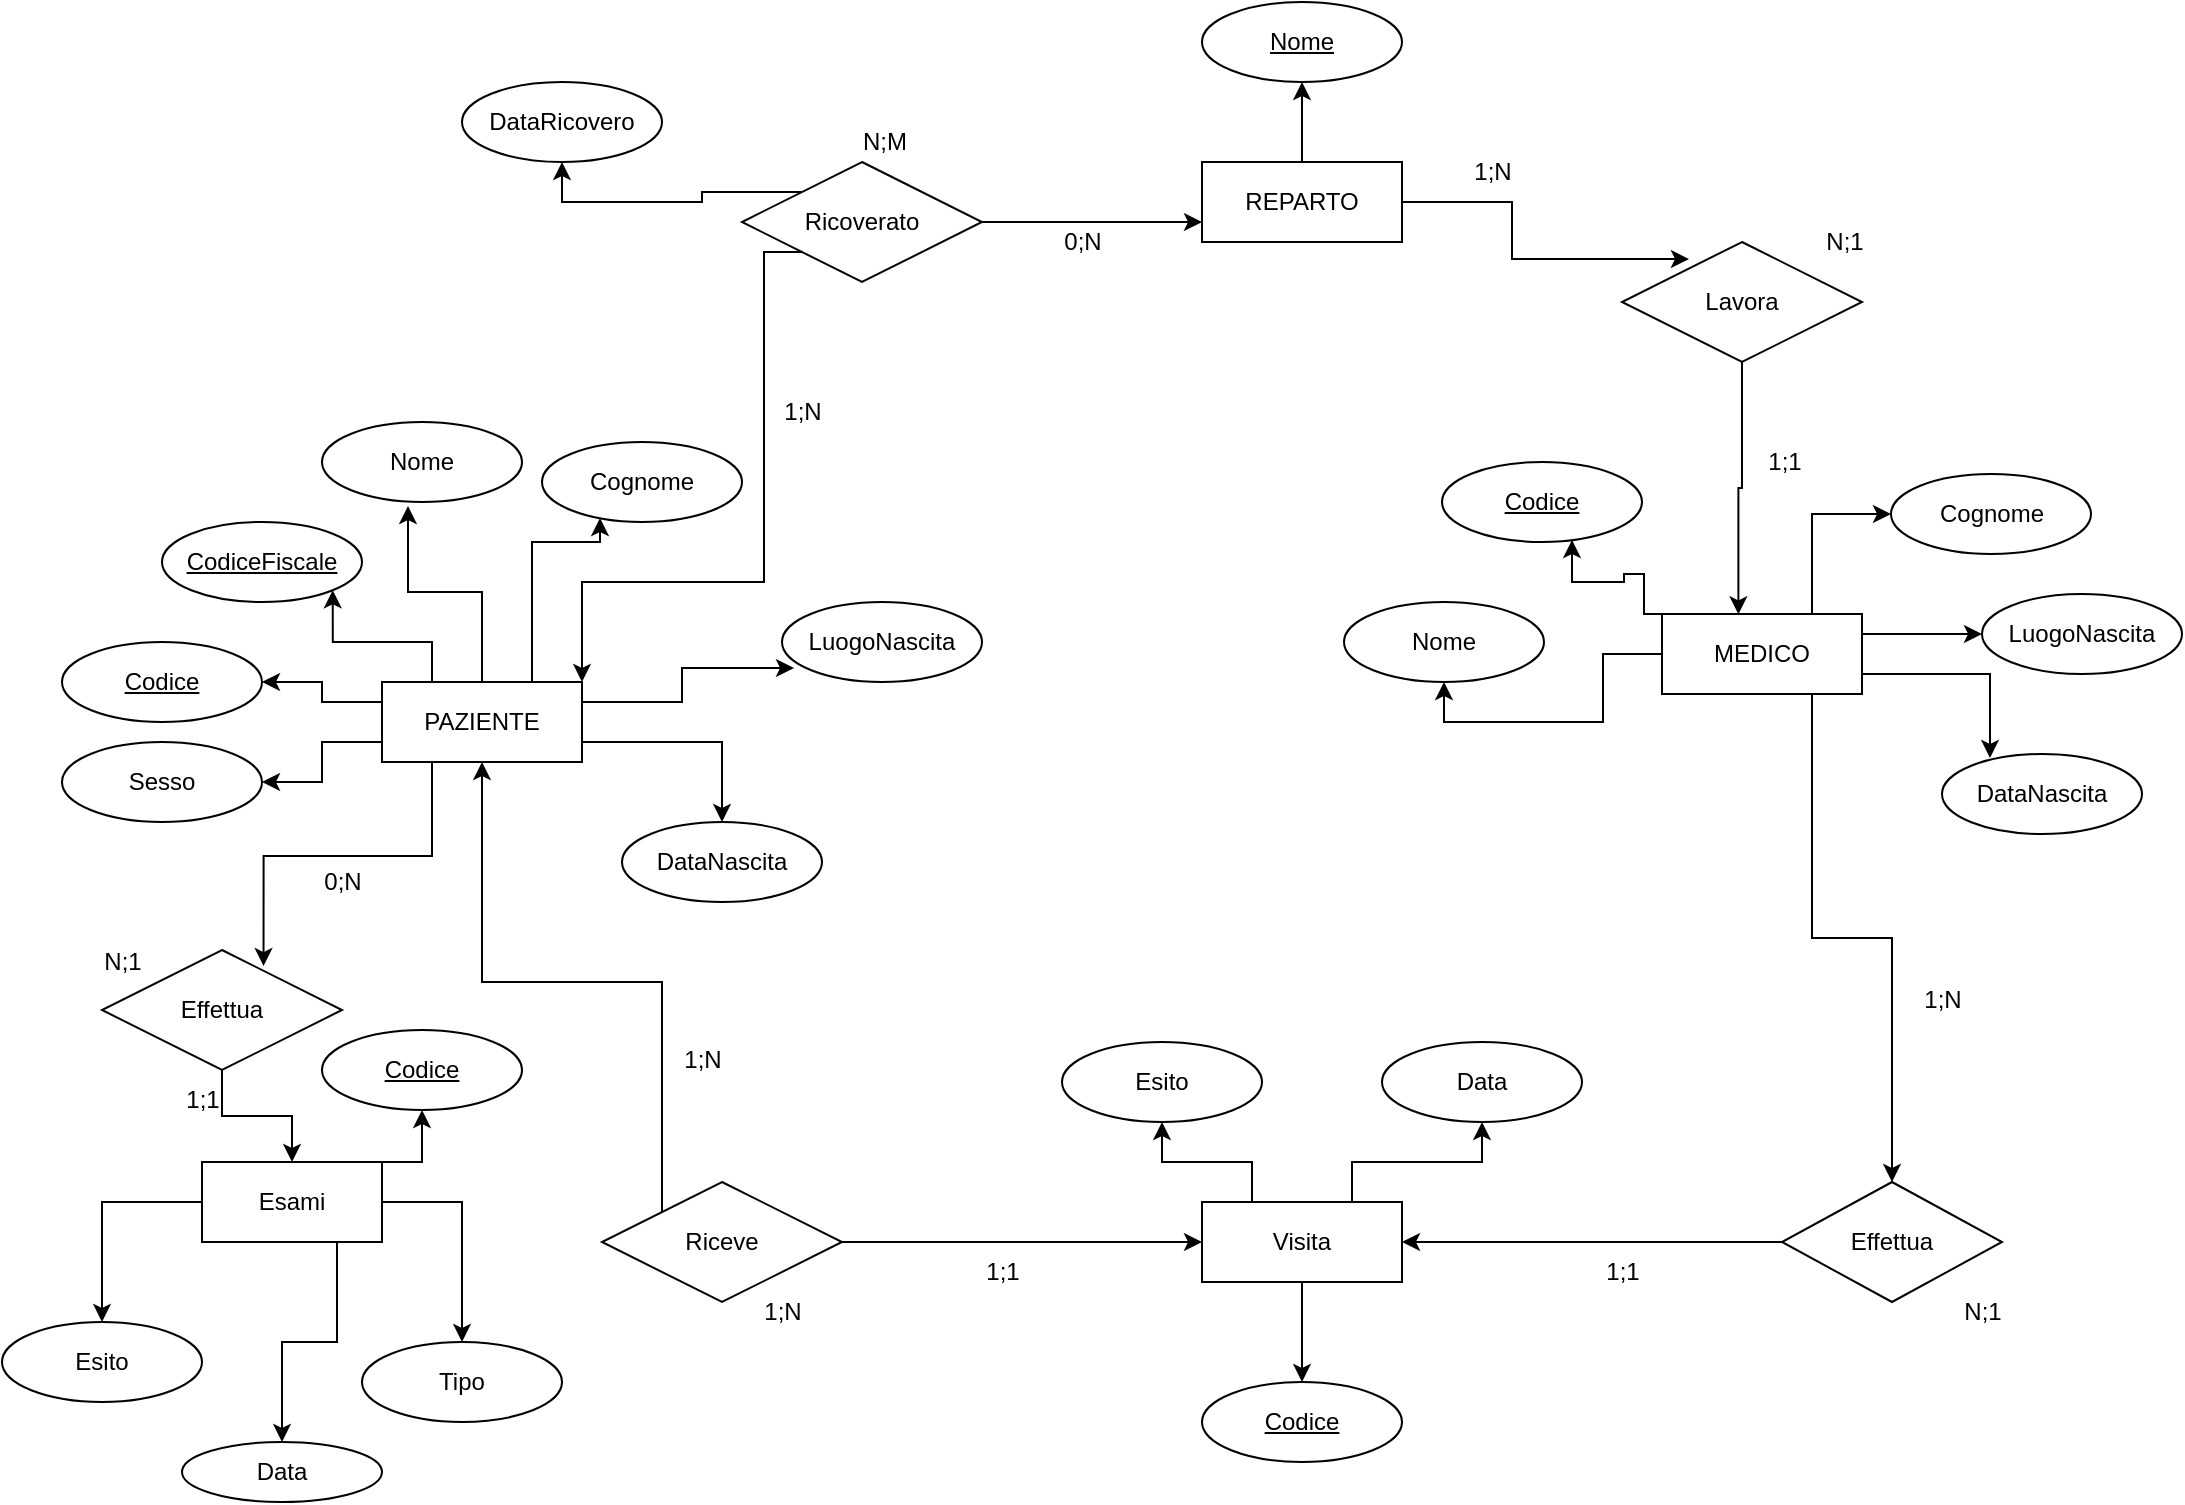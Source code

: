 <mxfile version="20.8.23" type="google"><diagram name="Page-1" id="QCnIOVziO0ZLJjBQqM6w"><mxGraphModel grid="1" page="1" gridSize="10" guides="1" tooltips="1" connect="1" arrows="1" fold="1" pageScale="1" pageWidth="1169" pageHeight="827" math="0" shadow="0"><root><mxCell id="0"/><mxCell id="1" parent="0"/><mxCell id="BnYVsHd1qtMUz2C1rQUJ-12" style="edgeStyle=orthogonalEdgeStyle;rounded=0;orthogonalLoop=1;jettySize=auto;html=1;exitX=0.25;exitY=0;exitDx=0;exitDy=0;entryX=1;entryY=1;entryDx=0;entryDy=0;" edge="1" parent="1" source="BnYVsHd1qtMUz2C1rQUJ-1" target="BnYVsHd1qtMUz2C1rQUJ-7"><mxGeometry relative="1" as="geometry"/></mxCell><mxCell id="BnYVsHd1qtMUz2C1rQUJ-13" style="edgeStyle=orthogonalEdgeStyle;rounded=0;orthogonalLoop=1;jettySize=auto;html=1;exitX=0.5;exitY=0;exitDx=0;exitDy=0;entryX=0.43;entryY=1.05;entryDx=0;entryDy=0;entryPerimeter=0;" edge="1" parent="1" source="BnYVsHd1qtMUz2C1rQUJ-1" target="BnYVsHd1qtMUz2C1rQUJ-4"><mxGeometry relative="1" as="geometry"/></mxCell><mxCell id="BnYVsHd1qtMUz2C1rQUJ-14" style="edgeStyle=orthogonalEdgeStyle;rounded=0;orthogonalLoop=1;jettySize=auto;html=1;exitX=0.75;exitY=0;exitDx=0;exitDy=0;entryX=0.29;entryY=0.95;entryDx=0;entryDy=0;entryPerimeter=0;" edge="1" parent="1" source="BnYVsHd1qtMUz2C1rQUJ-1" target="BnYVsHd1qtMUz2C1rQUJ-5"><mxGeometry relative="1" as="geometry"><Array as="points"><mxPoint x="304" y="320"/><mxPoint x="338" y="320"/></Array></mxGeometry></mxCell><mxCell id="BnYVsHd1qtMUz2C1rQUJ-15" style="edgeStyle=orthogonalEdgeStyle;rounded=0;orthogonalLoop=1;jettySize=auto;html=1;exitX=1;exitY=0.25;exitDx=0;exitDy=0;entryX=0.06;entryY=0.825;entryDx=0;entryDy=0;entryPerimeter=0;" edge="1" parent="1" source="BnYVsHd1qtMUz2C1rQUJ-1" target="BnYVsHd1qtMUz2C1rQUJ-9"><mxGeometry relative="1" as="geometry"/></mxCell><mxCell id="BnYVsHd1qtMUz2C1rQUJ-16" style="edgeStyle=orthogonalEdgeStyle;rounded=0;orthogonalLoop=1;jettySize=auto;html=1;exitX=1;exitY=0.75;exitDx=0;exitDy=0;" edge="1" parent="1" source="BnYVsHd1qtMUz2C1rQUJ-1" target="BnYVsHd1qtMUz2C1rQUJ-3"><mxGeometry relative="1" as="geometry"/></mxCell><mxCell id="BnYVsHd1qtMUz2C1rQUJ-19" style="edgeStyle=orthogonalEdgeStyle;rounded=0;orthogonalLoop=1;jettySize=auto;html=1;exitX=0;exitY=0.75;exitDx=0;exitDy=0;entryX=1;entryY=0.5;entryDx=0;entryDy=0;" edge="1" parent="1" source="BnYVsHd1qtMUz2C1rQUJ-1" target="BnYVsHd1qtMUz2C1rQUJ-11"><mxGeometry relative="1" as="geometry"/></mxCell><mxCell id="BnYVsHd1qtMUz2C1rQUJ-20" style="edgeStyle=orthogonalEdgeStyle;rounded=0;orthogonalLoop=1;jettySize=auto;html=1;exitX=0;exitY=0.25;exitDx=0;exitDy=0;entryX=1;entryY=0.5;entryDx=0;entryDy=0;" edge="1" parent="1" source="BnYVsHd1qtMUz2C1rQUJ-1" target="BnYVsHd1qtMUz2C1rQUJ-6"><mxGeometry relative="1" as="geometry"/></mxCell><mxCell id="BnYVsHd1qtMUz2C1rQUJ-54" style="edgeStyle=orthogonalEdgeStyle;rounded=0;orthogonalLoop=1;jettySize=auto;html=1;exitX=0.25;exitY=1;exitDx=0;exitDy=0;entryX=0.673;entryY=0.134;entryDx=0;entryDy=0;entryPerimeter=0;" edge="1" parent="1" source="BnYVsHd1qtMUz2C1rQUJ-1" target="BnYVsHd1qtMUz2C1rQUJ-53"><mxGeometry relative="1" as="geometry"/></mxCell><mxCell id="BnYVsHd1qtMUz2C1rQUJ-1" value="PAZIENTE" style="whiteSpace=wrap;html=1;align=center;" vertex="1" parent="1"><mxGeometry x="229" y="390" width="100" height="40" as="geometry"/></mxCell><mxCell id="BnYVsHd1qtMUz2C1rQUJ-3" value="DataNascita" style="ellipse;whiteSpace=wrap;html=1;align=center;" vertex="1" parent="1"><mxGeometry x="349" y="460" width="100" height="40" as="geometry"/></mxCell><mxCell id="BnYVsHd1qtMUz2C1rQUJ-4" value="Nome" style="ellipse;whiteSpace=wrap;html=1;align=center;" vertex="1" parent="1"><mxGeometry x="199" y="260" width="100" height="40" as="geometry"/></mxCell><mxCell id="BnYVsHd1qtMUz2C1rQUJ-5" value="Cognome" style="ellipse;whiteSpace=wrap;html=1;align=center;" vertex="1" parent="1"><mxGeometry x="309" y="270" width="100" height="40" as="geometry"/></mxCell><mxCell id="BnYVsHd1qtMUz2C1rQUJ-6" value="Codice" style="ellipse;whiteSpace=wrap;html=1;align=center;fontStyle=4;" vertex="1" parent="1"><mxGeometry x="69" y="370" width="100" height="40" as="geometry"/></mxCell><mxCell id="BnYVsHd1qtMUz2C1rQUJ-7" value="CodiceFiscale" style="ellipse;whiteSpace=wrap;html=1;align=center;fontStyle=4;" vertex="1" parent="1"><mxGeometry x="119" y="310" width="100" height="40" as="geometry"/></mxCell><mxCell id="BnYVsHd1qtMUz2C1rQUJ-9" value="LuogoNascita" style="ellipse;whiteSpace=wrap;html=1;align=center;" vertex="1" parent="1"><mxGeometry x="429" y="350" width="100" height="40" as="geometry"/></mxCell><mxCell id="BnYVsHd1qtMUz2C1rQUJ-10" value="DataRicovero" style="ellipse;whiteSpace=wrap;html=1;align=center;" vertex="1" parent="1"><mxGeometry x="269" y="90" width="100" height="40" as="geometry"/></mxCell><mxCell id="BnYVsHd1qtMUz2C1rQUJ-11" value="Sesso" style="ellipse;whiteSpace=wrap;html=1;align=center;" vertex="1" parent="1"><mxGeometry x="69" y="420" width="100" height="40" as="geometry"/></mxCell><mxCell id="BnYVsHd1qtMUz2C1rQUJ-29" style="edgeStyle=orthogonalEdgeStyle;rounded=0;orthogonalLoop=1;jettySize=auto;html=1;exitX=0;exitY=0;exitDx=0;exitDy=0;entryX=0.65;entryY=0.975;entryDx=0;entryDy=0;entryPerimeter=0;" edge="1" parent="1" source="BnYVsHd1qtMUz2C1rQUJ-21" target="BnYVsHd1qtMUz2C1rQUJ-23"><mxGeometry relative="1" as="geometry"><Array as="points"><mxPoint x="860" y="356"/><mxPoint x="860" y="336"/><mxPoint x="850" y="336"/><mxPoint x="850" y="340"/><mxPoint x="824" y="340"/></Array></mxGeometry></mxCell><mxCell id="BnYVsHd1qtMUz2C1rQUJ-30" style="edgeStyle=orthogonalEdgeStyle;rounded=0;orthogonalLoop=1;jettySize=auto;html=1;entryX=0.5;entryY=1;entryDx=0;entryDy=0;" edge="1" parent="1" source="BnYVsHd1qtMUz2C1rQUJ-21" target="BnYVsHd1qtMUz2C1rQUJ-22"><mxGeometry relative="1" as="geometry"/></mxCell><mxCell id="BnYVsHd1qtMUz2C1rQUJ-31" style="edgeStyle=orthogonalEdgeStyle;rounded=0;orthogonalLoop=1;jettySize=auto;html=1;exitX=0.75;exitY=0;exitDx=0;exitDy=0;entryX=0;entryY=0.5;entryDx=0;entryDy=0;" edge="1" parent="1" source="BnYVsHd1qtMUz2C1rQUJ-21" target="BnYVsHd1qtMUz2C1rQUJ-24"><mxGeometry relative="1" as="geometry"/></mxCell><mxCell id="BnYVsHd1qtMUz2C1rQUJ-32" style="edgeStyle=orthogonalEdgeStyle;rounded=0;orthogonalLoop=1;jettySize=auto;html=1;exitX=1;exitY=0.25;exitDx=0;exitDy=0;entryX=0;entryY=0.5;entryDx=0;entryDy=0;" edge="1" parent="1" source="BnYVsHd1qtMUz2C1rQUJ-21" target="BnYVsHd1qtMUz2C1rQUJ-27"><mxGeometry relative="1" as="geometry"/></mxCell><mxCell id="BnYVsHd1qtMUz2C1rQUJ-33" style="edgeStyle=orthogonalEdgeStyle;rounded=0;orthogonalLoop=1;jettySize=auto;html=1;exitX=1;exitY=0.75;exitDx=0;exitDy=0;entryX=0.24;entryY=0.05;entryDx=0;entryDy=0;entryPerimeter=0;" edge="1" parent="1" source="BnYVsHd1qtMUz2C1rQUJ-21" target="BnYVsHd1qtMUz2C1rQUJ-26"><mxGeometry relative="1" as="geometry"/></mxCell><mxCell id="BnYVsHd1qtMUz2C1rQUJ-40" style="edgeStyle=orthogonalEdgeStyle;rounded=0;orthogonalLoop=1;jettySize=auto;html=1;exitX=0.75;exitY=1;exitDx=0;exitDy=0;entryX=0.5;entryY=0;entryDx=0;entryDy=0;" edge="1" parent="1" source="BnYVsHd1qtMUz2C1rQUJ-21" target="BnYVsHd1qtMUz2C1rQUJ-38"><mxGeometry relative="1" as="geometry"/></mxCell><mxCell id="BnYVsHd1qtMUz2C1rQUJ-21" value="MEDICO" style="whiteSpace=wrap;html=1;align=center;" vertex="1" parent="1"><mxGeometry x="869" y="356" width="100" height="40" as="geometry"/></mxCell><mxCell id="BnYVsHd1qtMUz2C1rQUJ-22" value="Nome" style="ellipse;whiteSpace=wrap;html=1;align=center;" vertex="1" parent="1"><mxGeometry x="710" y="350" width="100" height="40" as="geometry"/></mxCell><mxCell id="BnYVsHd1qtMUz2C1rQUJ-23" value="Codice" style="ellipse;whiteSpace=wrap;html=1;align=center;fontStyle=4;" vertex="1" parent="1"><mxGeometry x="759" y="280" width="100" height="40" as="geometry"/></mxCell><mxCell id="BnYVsHd1qtMUz2C1rQUJ-24" value="Cognome" style="ellipse;whiteSpace=wrap;html=1;align=center;" vertex="1" parent="1"><mxGeometry x="983.5" y="286" width="100" height="40" as="geometry"/></mxCell><mxCell id="BnYVsHd1qtMUz2C1rQUJ-26" value="DataNascita" style="ellipse;whiteSpace=wrap;html=1;align=center;" vertex="1" parent="1"><mxGeometry x="1009" y="426" width="100" height="40" as="geometry"/></mxCell><mxCell id="BnYVsHd1qtMUz2C1rQUJ-27" value="LuogoNascita" style="ellipse;whiteSpace=wrap;html=1;align=center;" vertex="1" parent="1"><mxGeometry x="1029" y="346" width="100" height="40" as="geometry"/></mxCell><mxCell id="BnYVsHd1qtMUz2C1rQUJ-43" style="edgeStyle=orthogonalEdgeStyle;rounded=0;orthogonalLoop=1;jettySize=auto;html=1;exitX=0.25;exitY=0;exitDx=0;exitDy=0;entryX=0.5;entryY=1;entryDx=0;entryDy=0;" edge="1" parent="1" source="BnYVsHd1qtMUz2C1rQUJ-34" target="BnYVsHd1qtMUz2C1rQUJ-36"><mxGeometry relative="1" as="geometry"/></mxCell><mxCell id="BnYVsHd1qtMUz2C1rQUJ-57" style="edgeStyle=orthogonalEdgeStyle;rounded=0;orthogonalLoop=1;jettySize=auto;html=1;exitX=0.75;exitY=0;exitDx=0;exitDy=0;entryX=0.5;entryY=1;entryDx=0;entryDy=0;" edge="1" parent="1" source="BnYVsHd1qtMUz2C1rQUJ-34" target="BnYVsHd1qtMUz2C1rQUJ-35"><mxGeometry relative="1" as="geometry"/></mxCell><mxCell id="BnYVsHd1qtMUz2C1rQUJ-61" style="edgeStyle=orthogonalEdgeStyle;rounded=0;orthogonalLoop=1;jettySize=auto;html=1;exitX=0.5;exitY=1;exitDx=0;exitDy=0;" edge="1" parent="1" source="BnYVsHd1qtMUz2C1rQUJ-34" target="BnYVsHd1qtMUz2C1rQUJ-60"><mxGeometry relative="1" as="geometry"/></mxCell><mxCell id="BnYVsHd1qtMUz2C1rQUJ-34" value="Visita" style="whiteSpace=wrap;html=1;align=center;" vertex="1" parent="1"><mxGeometry x="639" y="650" width="100" height="40" as="geometry"/></mxCell><mxCell id="BnYVsHd1qtMUz2C1rQUJ-35" value="Data" style="ellipse;whiteSpace=wrap;html=1;align=center;" vertex="1" parent="1"><mxGeometry x="729" y="570" width="100" height="40" as="geometry"/></mxCell><mxCell id="BnYVsHd1qtMUz2C1rQUJ-36" value="Esito" style="ellipse;whiteSpace=wrap;html=1;align=center;" vertex="1" parent="1"><mxGeometry x="569" y="570" width="100" height="40" as="geometry"/></mxCell><mxCell id="BnYVsHd1qtMUz2C1rQUJ-42" style="edgeStyle=orthogonalEdgeStyle;rounded=0;orthogonalLoop=1;jettySize=auto;html=1;exitX=1;exitY=0.5;exitDx=0;exitDy=0;entryX=0;entryY=0.5;entryDx=0;entryDy=0;" edge="1" parent="1" source="BnYVsHd1qtMUz2C1rQUJ-37" target="BnYVsHd1qtMUz2C1rQUJ-34"><mxGeometry relative="1" as="geometry"/></mxCell><mxCell id="BnYVsHd1qtMUz2C1rQUJ-67" style="edgeStyle=orthogonalEdgeStyle;rounded=0;orthogonalLoop=1;jettySize=auto;html=1;exitX=0;exitY=0;exitDx=0;exitDy=0;entryX=0.5;entryY=1;entryDx=0;entryDy=0;" edge="1" parent="1" source="BnYVsHd1qtMUz2C1rQUJ-37" target="BnYVsHd1qtMUz2C1rQUJ-1"><mxGeometry relative="1" as="geometry"><Array as="points"><mxPoint x="369" y="540"/><mxPoint x="279" y="540"/></Array></mxGeometry></mxCell><mxCell id="BnYVsHd1qtMUz2C1rQUJ-37" value="Riceve" style="shape=rhombus;perimeter=rhombusPerimeter;whiteSpace=wrap;html=1;align=center;" vertex="1" parent="1"><mxGeometry x="339" y="640" width="120" height="60" as="geometry"/></mxCell><mxCell id="BnYVsHd1qtMUz2C1rQUJ-41" style="edgeStyle=orthogonalEdgeStyle;rounded=0;orthogonalLoop=1;jettySize=auto;html=1;exitX=0;exitY=0.5;exitDx=0;exitDy=0;entryX=1;entryY=0.5;entryDx=0;entryDy=0;" edge="1" parent="1" source="BnYVsHd1qtMUz2C1rQUJ-38" target="BnYVsHd1qtMUz2C1rQUJ-34"><mxGeometry relative="1" as="geometry"/></mxCell><mxCell id="BnYVsHd1qtMUz2C1rQUJ-38" value="Effettua" style="shape=rhombus;perimeter=rhombusPerimeter;whiteSpace=wrap;html=1;align=center;" vertex="1" parent="1"><mxGeometry x="929" y="640" width="110" height="60" as="geometry"/></mxCell><mxCell id="BnYVsHd1qtMUz2C1rQUJ-56" style="edgeStyle=orthogonalEdgeStyle;rounded=0;orthogonalLoop=1;jettySize=auto;html=1;exitX=0.75;exitY=1;exitDx=0;exitDy=0;" edge="1" parent="1" source="BnYVsHd1qtMUz2C1rQUJ-45" target="BnYVsHd1qtMUz2C1rQUJ-48"><mxGeometry relative="1" as="geometry"/></mxCell><mxCell id="BnYVsHd1qtMUz2C1rQUJ-58" style="edgeStyle=orthogonalEdgeStyle;rounded=0;orthogonalLoop=1;jettySize=auto;html=1;exitX=1;exitY=0.5;exitDx=0;exitDy=0;entryX=0.5;entryY=0;entryDx=0;entryDy=0;" edge="1" parent="1" source="BnYVsHd1qtMUz2C1rQUJ-45" target="BnYVsHd1qtMUz2C1rQUJ-47"><mxGeometry relative="1" as="geometry"/></mxCell><mxCell id="BnYVsHd1qtMUz2C1rQUJ-59" style="edgeStyle=orthogonalEdgeStyle;rounded=0;orthogonalLoop=1;jettySize=auto;html=1;exitX=0;exitY=0.5;exitDx=0;exitDy=0;entryX=0.5;entryY=0;entryDx=0;entryDy=0;" edge="1" parent="1" source="BnYVsHd1qtMUz2C1rQUJ-45" target="BnYVsHd1qtMUz2C1rQUJ-49"><mxGeometry relative="1" as="geometry"/></mxCell><mxCell id="BnYVsHd1qtMUz2C1rQUJ-63" style="edgeStyle=orthogonalEdgeStyle;rounded=0;orthogonalLoop=1;jettySize=auto;html=1;exitX=1;exitY=0;exitDx=0;exitDy=0;entryX=0.5;entryY=1;entryDx=0;entryDy=0;" edge="1" parent="1" source="BnYVsHd1qtMUz2C1rQUJ-45" target="BnYVsHd1qtMUz2C1rQUJ-62"><mxGeometry relative="1" as="geometry"/></mxCell><mxCell id="BnYVsHd1qtMUz2C1rQUJ-45" value="Esami" style="whiteSpace=wrap;html=1;align=center;" vertex="1" parent="1"><mxGeometry x="139" y="630" width="90" height="40" as="geometry"/></mxCell><mxCell id="BnYVsHd1qtMUz2C1rQUJ-47" value="Tipo" style="ellipse;whiteSpace=wrap;html=1;align=center;" vertex="1" parent="1"><mxGeometry x="219" y="720" width="100" height="40" as="geometry"/></mxCell><mxCell id="BnYVsHd1qtMUz2C1rQUJ-48" value="Data" style="ellipse;whiteSpace=wrap;html=1;align=center;" vertex="1" parent="1"><mxGeometry x="129" y="770" width="100" height="30" as="geometry"/></mxCell><mxCell id="BnYVsHd1qtMUz2C1rQUJ-49" value="Esito" style="ellipse;whiteSpace=wrap;html=1;align=center;" vertex="1" parent="1"><mxGeometry x="39" y="710" width="100" height="40" as="geometry"/></mxCell><mxCell id="BnYVsHd1qtMUz2C1rQUJ-55" style="edgeStyle=orthogonalEdgeStyle;rounded=0;orthogonalLoop=1;jettySize=auto;html=1;exitX=0.5;exitY=1;exitDx=0;exitDy=0;entryX=0.5;entryY=0;entryDx=0;entryDy=0;" edge="1" parent="1" source="BnYVsHd1qtMUz2C1rQUJ-53" target="BnYVsHd1qtMUz2C1rQUJ-45"><mxGeometry relative="1" as="geometry"/></mxCell><mxCell id="BnYVsHd1qtMUz2C1rQUJ-53" value="Effettua" style="shape=rhombus;perimeter=rhombusPerimeter;whiteSpace=wrap;html=1;align=center;" vertex="1" parent="1"><mxGeometry x="89" y="524" width="120" height="60" as="geometry"/></mxCell><mxCell id="BnYVsHd1qtMUz2C1rQUJ-60" value="Codice" style="ellipse;whiteSpace=wrap;html=1;align=center;fontStyle=4;" vertex="1" parent="1"><mxGeometry x="639" y="740" width="100" height="40" as="geometry"/></mxCell><mxCell id="BnYVsHd1qtMUz2C1rQUJ-62" value="Codice" style="ellipse;whiteSpace=wrap;html=1;align=center;fontStyle=4;" vertex="1" parent="1"><mxGeometry x="199" y="564" width="100" height="40" as="geometry"/></mxCell><mxCell id="BnYVsHd1qtMUz2C1rQUJ-64" value="0;N" style="text;html=1;align=center;verticalAlign=middle;resizable=0;points=[];autosize=1;strokeColor=none;fillColor=none;" vertex="1" parent="1"><mxGeometry x="189" y="475" width="40" height="30" as="geometry"/></mxCell><mxCell id="BnYVsHd1qtMUz2C1rQUJ-65" value="1;1" style="text;html=1;align=center;verticalAlign=middle;resizable=0;points=[];autosize=1;strokeColor=none;fillColor=none;" vertex="1" parent="1"><mxGeometry x="119" y="584" width="40" height="30" as="geometry"/></mxCell><mxCell id="BnYVsHd1qtMUz2C1rQUJ-66" value="N;1" style="text;html=1;align=center;verticalAlign=middle;resizable=0;points=[];autosize=1;strokeColor=none;fillColor=none;" vertex="1" parent="1"><mxGeometry x="79" y="515" width="40" height="30" as="geometry"/></mxCell><mxCell id="BnYVsHd1qtMUz2C1rQUJ-68" value="1;N" style="text;html=1;align=center;verticalAlign=middle;resizable=0;points=[];autosize=1;strokeColor=none;fillColor=none;" vertex="1" parent="1"><mxGeometry x="369" y="564" width="40" height="30" as="geometry"/></mxCell><mxCell id="BnYVsHd1qtMUz2C1rQUJ-69" value="1;1" style="text;html=1;align=center;verticalAlign=middle;resizable=0;points=[];autosize=1;strokeColor=none;fillColor=none;" vertex="1" parent="1"><mxGeometry x="519" y="670" width="40" height="30" as="geometry"/></mxCell><mxCell id="BnYVsHd1qtMUz2C1rQUJ-70" value="1;N" style="text;html=1;align=center;verticalAlign=middle;resizable=0;points=[];autosize=1;strokeColor=none;fillColor=none;" vertex="1" parent="1"><mxGeometry x="409" y="690" width="40" height="30" as="geometry"/></mxCell><mxCell id="BnYVsHd1qtMUz2C1rQUJ-71" value="1;N" style="text;html=1;align=center;verticalAlign=middle;resizable=0;points=[];autosize=1;strokeColor=none;fillColor=none;" vertex="1" parent="1"><mxGeometry x="988.5" y="534" width="40" height="30" as="geometry"/></mxCell><mxCell id="BnYVsHd1qtMUz2C1rQUJ-72" value="1;1" style="text;html=1;align=center;verticalAlign=middle;resizable=0;points=[];autosize=1;strokeColor=none;fillColor=none;" vertex="1" parent="1"><mxGeometry x="829" y="670" width="40" height="30" as="geometry"/></mxCell><mxCell id="BnYVsHd1qtMUz2C1rQUJ-73" value="N;1" style="text;html=1;align=center;verticalAlign=middle;resizable=0;points=[];autosize=1;strokeColor=none;fillColor=none;" vertex="1" parent="1"><mxGeometry x="1009" y="690" width="40" height="30" as="geometry"/></mxCell><mxCell id="BnYVsHd1qtMUz2C1rQUJ-77" style="edgeStyle=orthogonalEdgeStyle;rounded=0;orthogonalLoop=1;jettySize=auto;html=1;exitX=0.5;exitY=0;exitDx=0;exitDy=0;entryX=0.5;entryY=1;entryDx=0;entryDy=0;" edge="1" parent="1" source="BnYVsHd1qtMUz2C1rQUJ-74" target="BnYVsHd1qtMUz2C1rQUJ-75"><mxGeometry relative="1" as="geometry"/></mxCell><mxCell id="BnYVsHd1qtMUz2C1rQUJ-86" style="edgeStyle=orthogonalEdgeStyle;rounded=0;orthogonalLoop=1;jettySize=auto;html=1;exitX=1;exitY=0.5;exitDx=0;exitDy=0;entryX=0.279;entryY=0.142;entryDx=0;entryDy=0;entryPerimeter=0;" edge="1" parent="1" source="BnYVsHd1qtMUz2C1rQUJ-74" target="BnYVsHd1qtMUz2C1rQUJ-85"><mxGeometry relative="1" as="geometry"/></mxCell><mxCell id="BnYVsHd1qtMUz2C1rQUJ-74" value="REPARTO" style="whiteSpace=wrap;html=1;align=center;" vertex="1" parent="1"><mxGeometry x="639" y="130" width="100" height="40" as="geometry"/></mxCell><mxCell id="BnYVsHd1qtMUz2C1rQUJ-75" value="Nome" style="ellipse;whiteSpace=wrap;html=1;align=center;fontStyle=4;" vertex="1" parent="1"><mxGeometry x="639" y="50" width="100" height="40" as="geometry"/></mxCell><mxCell id="BnYVsHd1qtMUz2C1rQUJ-79" style="edgeStyle=orthogonalEdgeStyle;rounded=0;orthogonalLoop=1;jettySize=auto;html=1;exitX=1;exitY=0.5;exitDx=0;exitDy=0;entryX=0;entryY=0.75;entryDx=0;entryDy=0;" edge="1" parent="1" source="BnYVsHd1qtMUz2C1rQUJ-76" target="BnYVsHd1qtMUz2C1rQUJ-74"><mxGeometry relative="1" as="geometry"/></mxCell><mxCell id="BnYVsHd1qtMUz2C1rQUJ-80" style="edgeStyle=orthogonalEdgeStyle;rounded=0;orthogonalLoop=1;jettySize=auto;html=1;exitX=1;exitY=1;exitDx=0;exitDy=0;entryX=1;entryY=0;entryDx=0;entryDy=0;" edge="1" parent="1" source="BnYVsHd1qtMUz2C1rQUJ-76" target="BnYVsHd1qtMUz2C1rQUJ-1"><mxGeometry relative="1" as="geometry"><Array as="points"><mxPoint x="420" y="175"/><mxPoint x="420" y="340"/><mxPoint x="329" y="340"/></Array></mxGeometry></mxCell><mxCell id="BnYVsHd1qtMUz2C1rQUJ-82" style="edgeStyle=orthogonalEdgeStyle;rounded=0;orthogonalLoop=1;jettySize=auto;html=1;exitX=0;exitY=0;exitDx=0;exitDy=0;entryX=0.5;entryY=1;entryDx=0;entryDy=0;" edge="1" parent="1" source="BnYVsHd1qtMUz2C1rQUJ-76" target="BnYVsHd1qtMUz2C1rQUJ-10"><mxGeometry relative="1" as="geometry"/></mxCell><mxCell id="BnYVsHd1qtMUz2C1rQUJ-76" value="Ricoverato" style="shape=rhombus;perimeter=rhombusPerimeter;whiteSpace=wrap;html=1;align=center;" vertex="1" parent="1"><mxGeometry x="409" y="130" width="120" height="60" as="geometry"/></mxCell><mxCell id="BnYVsHd1qtMUz2C1rQUJ-81" value="1;N" style="text;html=1;align=center;verticalAlign=middle;resizable=0;points=[];autosize=1;strokeColor=none;fillColor=none;" vertex="1" parent="1"><mxGeometry x="419" y="240" width="40" height="30" as="geometry"/></mxCell><mxCell id="BnYVsHd1qtMUz2C1rQUJ-83" value="0;N" style="text;html=1;align=center;verticalAlign=middle;resizable=0;points=[];autosize=1;strokeColor=none;fillColor=none;" vertex="1" parent="1"><mxGeometry x="559" y="155" width="40" height="30" as="geometry"/></mxCell><mxCell id="BnYVsHd1qtMUz2C1rQUJ-84" value="N;M" style="text;html=1;align=center;verticalAlign=middle;resizable=0;points=[];autosize=1;strokeColor=none;fillColor=none;" vertex="1" parent="1"><mxGeometry x="455" y="105" width="50" height="30" as="geometry"/></mxCell><mxCell id="BnYVsHd1qtMUz2C1rQUJ-87" style="edgeStyle=orthogonalEdgeStyle;rounded=0;orthogonalLoop=1;jettySize=auto;html=1;exitX=0.5;exitY=1;exitDx=0;exitDy=0;entryX=0.382;entryY=0.004;entryDx=0;entryDy=0;entryPerimeter=0;" edge="1" parent="1" source="BnYVsHd1qtMUz2C1rQUJ-85" target="BnYVsHd1qtMUz2C1rQUJ-21"><mxGeometry relative="1" as="geometry"/></mxCell><mxCell id="BnYVsHd1qtMUz2C1rQUJ-85" value="Lavora" style="shape=rhombus;perimeter=rhombusPerimeter;whiteSpace=wrap;html=1;align=center;" vertex="1" parent="1"><mxGeometry x="849" y="170" width="120" height="60" as="geometry"/></mxCell><mxCell id="BnYVsHd1qtMUz2C1rQUJ-88" value="1;1" style="text;html=1;align=center;verticalAlign=middle;resizable=0;points=[];autosize=1;strokeColor=none;fillColor=none;" vertex="1" parent="1"><mxGeometry x="910" y="265" width="40" height="30" as="geometry"/></mxCell><mxCell id="BnYVsHd1qtMUz2C1rQUJ-89" value="1;N" style="text;html=1;align=center;verticalAlign=middle;resizable=0;points=[];autosize=1;strokeColor=none;fillColor=none;" vertex="1" parent="1"><mxGeometry x="764" y="120" width="40" height="30" as="geometry"/></mxCell><mxCell id="BnYVsHd1qtMUz2C1rQUJ-90" value="N;1" style="text;html=1;align=center;verticalAlign=middle;resizable=0;points=[];autosize=1;strokeColor=none;fillColor=none;" vertex="1" parent="1"><mxGeometry x="940" y="155" width="40" height="30" as="geometry"/></mxCell></root></mxGraphModel></diagram></mxfile>